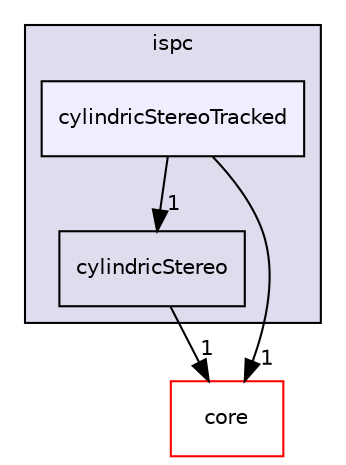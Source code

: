 digraph "platform/plugins/openDeck/module/ispc/cylindricStereoTracked" {
  compound=true
  node [ fontsize="10", fontname="Helvetica"];
  edge [ labelfontsize="10", labelfontname="Helvetica"];
  subgraph clusterdir_f8c01585ab44a2461ce9de3af4b56528 {
    graph [ bgcolor="#ddddee", pencolor="black", label="ispc" fontname="Helvetica", fontsize="10", URL="dir_f8c01585ab44a2461ce9de3af4b56528.html"]
  dir_d65fdbbd25357d4888eb2d567ceb7eef [shape=box label="cylindricStereo" URL="dir_d65fdbbd25357d4888eb2d567ceb7eef.html"];
  dir_b2e9be835f53e13fdcd91a6dfd8ac9d9 [shape=box, label="cylindricStereoTracked", style="filled", fillcolor="#eeeeff", pencolor="black", URL="dir_b2e9be835f53e13fdcd91a6dfd8ac9d9.html"];
  }
  dir_3066efc1f4040d52e90bf8a29ab3f16b [shape=box label="core" fillcolor="white" style="filled" color="red" URL="dir_3066efc1f4040d52e90bf8a29ab3f16b.html"];
  dir_d65fdbbd25357d4888eb2d567ceb7eef->dir_3066efc1f4040d52e90bf8a29ab3f16b [headlabel="1", labeldistance=1.5 headhref="dir_000121_000067.html"];
  dir_b2e9be835f53e13fdcd91a6dfd8ac9d9->dir_3066efc1f4040d52e90bf8a29ab3f16b [headlabel="1", labeldistance=1.5 headhref="dir_000122_000067.html"];
  dir_b2e9be835f53e13fdcd91a6dfd8ac9d9->dir_d65fdbbd25357d4888eb2d567ceb7eef [headlabel="1", labeldistance=1.5 headhref="dir_000122_000121.html"];
}
